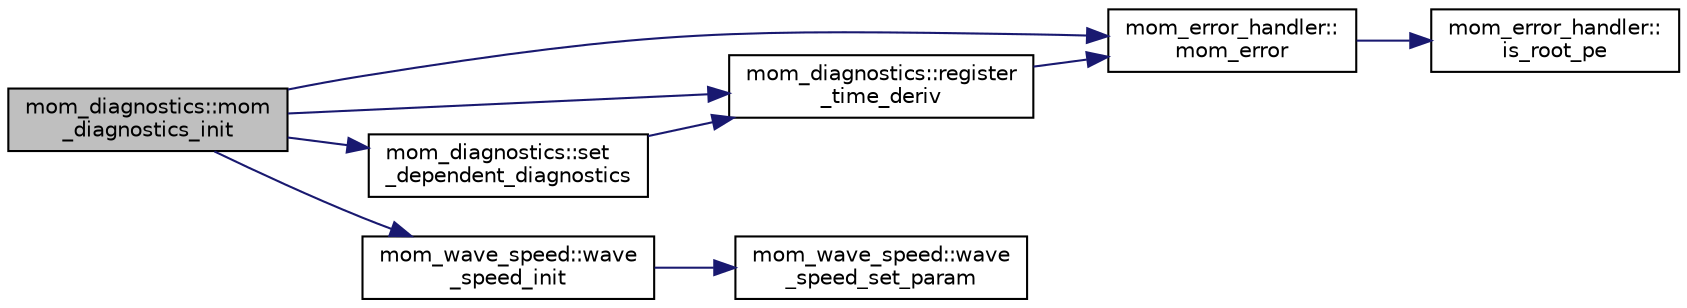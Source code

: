 digraph "mom_diagnostics::mom_diagnostics_init"
{
 // INTERACTIVE_SVG=YES
  edge [fontname="Helvetica",fontsize="10",labelfontname="Helvetica",labelfontsize="10"];
  node [fontname="Helvetica",fontsize="10",shape=record];
  rankdir="LR";
  Node59 [label="mom_diagnostics::mom\l_diagnostics_init",height=0.2,width=0.4,color="black", fillcolor="grey75", style="filled", fontcolor="black"];
  Node59 -> Node60 [color="midnightblue",fontsize="10",style="solid",fontname="Helvetica"];
  Node60 [label="mom_error_handler::\lmom_error",height=0.2,width=0.4,color="black", fillcolor="white", style="filled",URL="$namespacemom__error__handler.html#a460cfb79a06c29fc249952c2a3710d67"];
  Node60 -> Node61 [color="midnightblue",fontsize="10",style="solid",fontname="Helvetica"];
  Node61 [label="mom_error_handler::\lis_root_pe",height=0.2,width=0.4,color="black", fillcolor="white", style="filled",URL="$namespacemom__error__handler.html#ad5f00a53059c72fe2332d1436c80ca71"];
  Node59 -> Node62 [color="midnightblue",fontsize="10",style="solid",fontname="Helvetica"];
  Node62 [label="mom_diagnostics::register\l_time_deriv",height=0.2,width=0.4,color="black", fillcolor="white", style="filled",URL="$namespacemom__diagnostics.html#a09d6bde56531baa237e612627550d124",tooltip="This subroutine registers fields to calculate a diagnostic time derivative. "];
  Node62 -> Node60 [color="midnightblue",fontsize="10",style="solid",fontname="Helvetica"];
  Node59 -> Node63 [color="midnightblue",fontsize="10",style="solid",fontname="Helvetica"];
  Node63 [label="mom_diagnostics::set\l_dependent_diagnostics",height=0.2,width=0.4,color="black", fillcolor="white", style="filled",URL="$namespacemom__diagnostics.html#a90a92410576d955e89d2aa4e3f6d7402",tooltip="This subroutine sets up diagnostics upon which other diagnostics depend. "];
  Node63 -> Node62 [color="midnightblue",fontsize="10",style="solid",fontname="Helvetica"];
  Node59 -> Node64 [color="midnightblue",fontsize="10",style="solid",fontname="Helvetica"];
  Node64 [label="mom_wave_speed::wave\l_speed_init",height=0.2,width=0.4,color="black", fillcolor="white", style="filled",URL="$namespacemom__wave__speed.html#a46e21529ec8098b0b19053afa133b971",tooltip="Initialize control structure for MOM_wave_speed. "];
  Node64 -> Node65 [color="midnightblue",fontsize="10",style="solid",fontname="Helvetica"];
  Node65 [label="mom_wave_speed::wave\l_speed_set_param",height=0.2,width=0.4,color="black", fillcolor="white", style="filled",URL="$namespacemom__wave__speed.html#a035c9e3306d6b21809e240a5b24a2db0",tooltip="Sets internal parameters for MOM_wave_speed. "];
}

